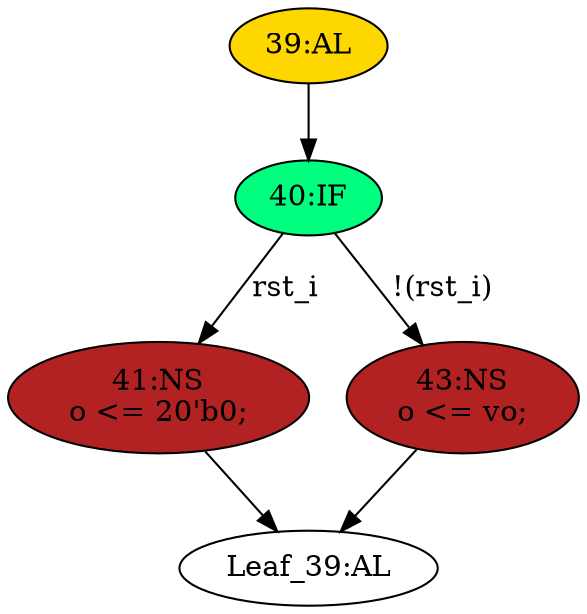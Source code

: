 strict digraph "" {
	node [label="\N"];
	"40:IF"	 [ast="<pyverilog.vparser.ast.IfStatement object at 0x7f6ec2fa1610>",
		fillcolor=springgreen,
		label="40:IF",
		statements="[]",
		style=filled,
		typ=IfStatement];
	"41:NS"	 [ast="<pyverilog.vparser.ast.NonblockingSubstitution object at 0x7f6ec2fc6290>",
		fillcolor=firebrick,
		label="41:NS
o <= 20'b0;",
		statements="[<pyverilog.vparser.ast.NonblockingSubstitution object at 0x7f6ec2fc6290>]",
		style=filled,
		typ=NonblockingSubstitution];
	"40:IF" -> "41:NS"	 [cond="['rst_i']",
		label=rst_i,
		lineno=40];
	"43:NS"	 [ast="<pyverilog.vparser.ast.NonblockingSubstitution object at 0x7f6ec2fa1b10>",
		fillcolor=firebrick,
		label="43:NS
o <= vo;",
		statements="[<pyverilog.vparser.ast.NonblockingSubstitution object at 0x7f6ec2fa1b10>]",
		style=filled,
		typ=NonblockingSubstitution];
	"40:IF" -> "43:NS"	 [cond="['rst_i']",
		label="!(rst_i)",
		lineno=40];
	"39:AL"	 [ast="<pyverilog.vparser.ast.Always object at 0x7f6ec2fc6410>",
		clk_sens=True,
		fillcolor=gold,
		label="39:AL",
		sens="['clk_i']",
		statements="[]",
		style=filled,
		typ=Always,
		use_var="['rst_i', 'vo']"];
	"39:AL" -> "40:IF"	 [cond="[]",
		lineno=None];
	"Leaf_39:AL"	 [def_var="['o']",
		label="Leaf_39:AL"];
	"41:NS" -> "Leaf_39:AL"	 [cond="[]",
		lineno=None];
	"43:NS" -> "Leaf_39:AL"	 [cond="[]",
		lineno=None];
}
